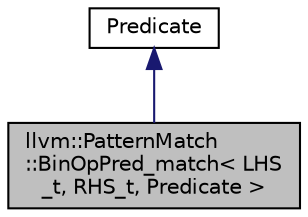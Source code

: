 digraph "llvm::PatternMatch::BinOpPred_match&lt; LHS_t, RHS_t, Predicate &gt;"
{
 // LATEX_PDF_SIZE
  bgcolor="transparent";
  edge [fontname="Helvetica",fontsize="10",labelfontname="Helvetica",labelfontsize="10"];
  node [fontname="Helvetica",fontsize="10",shape="box"];
  Node1 [label="llvm::PatternMatch\l::BinOpPred_match\< LHS\l_t, RHS_t, Predicate \>",height=0.2,width=0.4,color="black", fillcolor="grey75", style="filled", fontcolor="black",tooltip=" "];
  Node2 -> Node1 [dir="back",color="midnightblue",fontsize="10",style="solid",fontname="Helvetica"];
  Node2 [label="Predicate",height=0.2,width=0.4,color="black",tooltip=" "];
}
